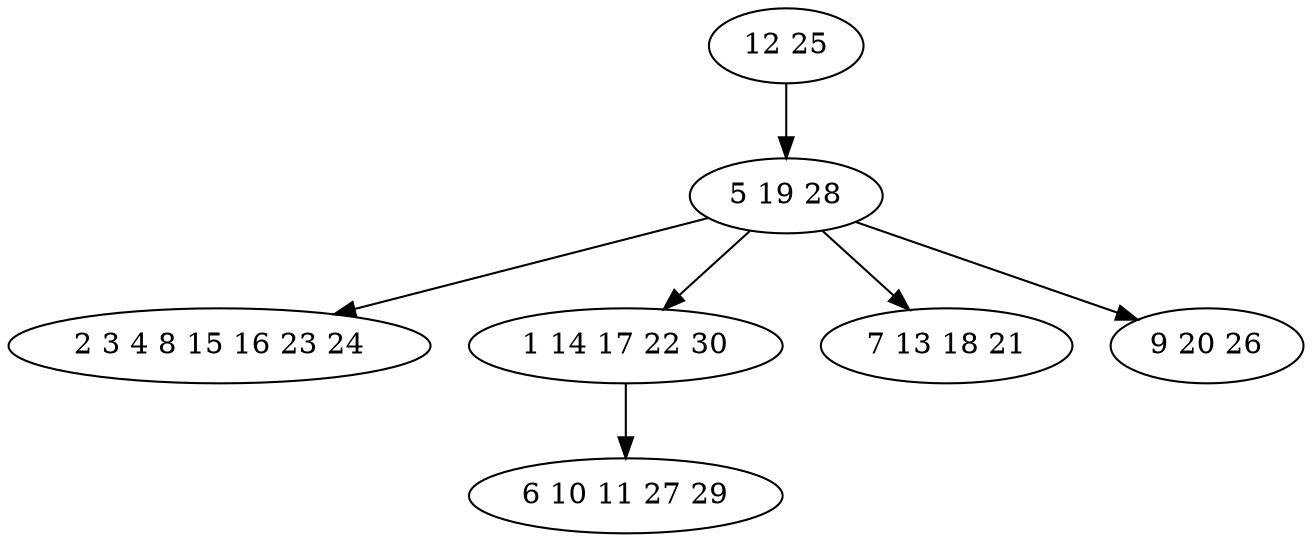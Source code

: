 digraph true_tree {
	"0" -> "1"
	"1" -> "2"
	"1" -> "3"
	"1" -> "4"
	"3" -> "5"
	"1" -> "6"
	"0" [label="12 25"];
	"1" [label="5 19 28"];
	"2" [label="2 3 4 8 15 16 23 24"];
	"3" [label="1 14 17 22 30"];
	"4" [label="7 13 18 21"];
	"5" [label="6 10 11 27 29"];
	"6" [label="9 20 26"];
}
